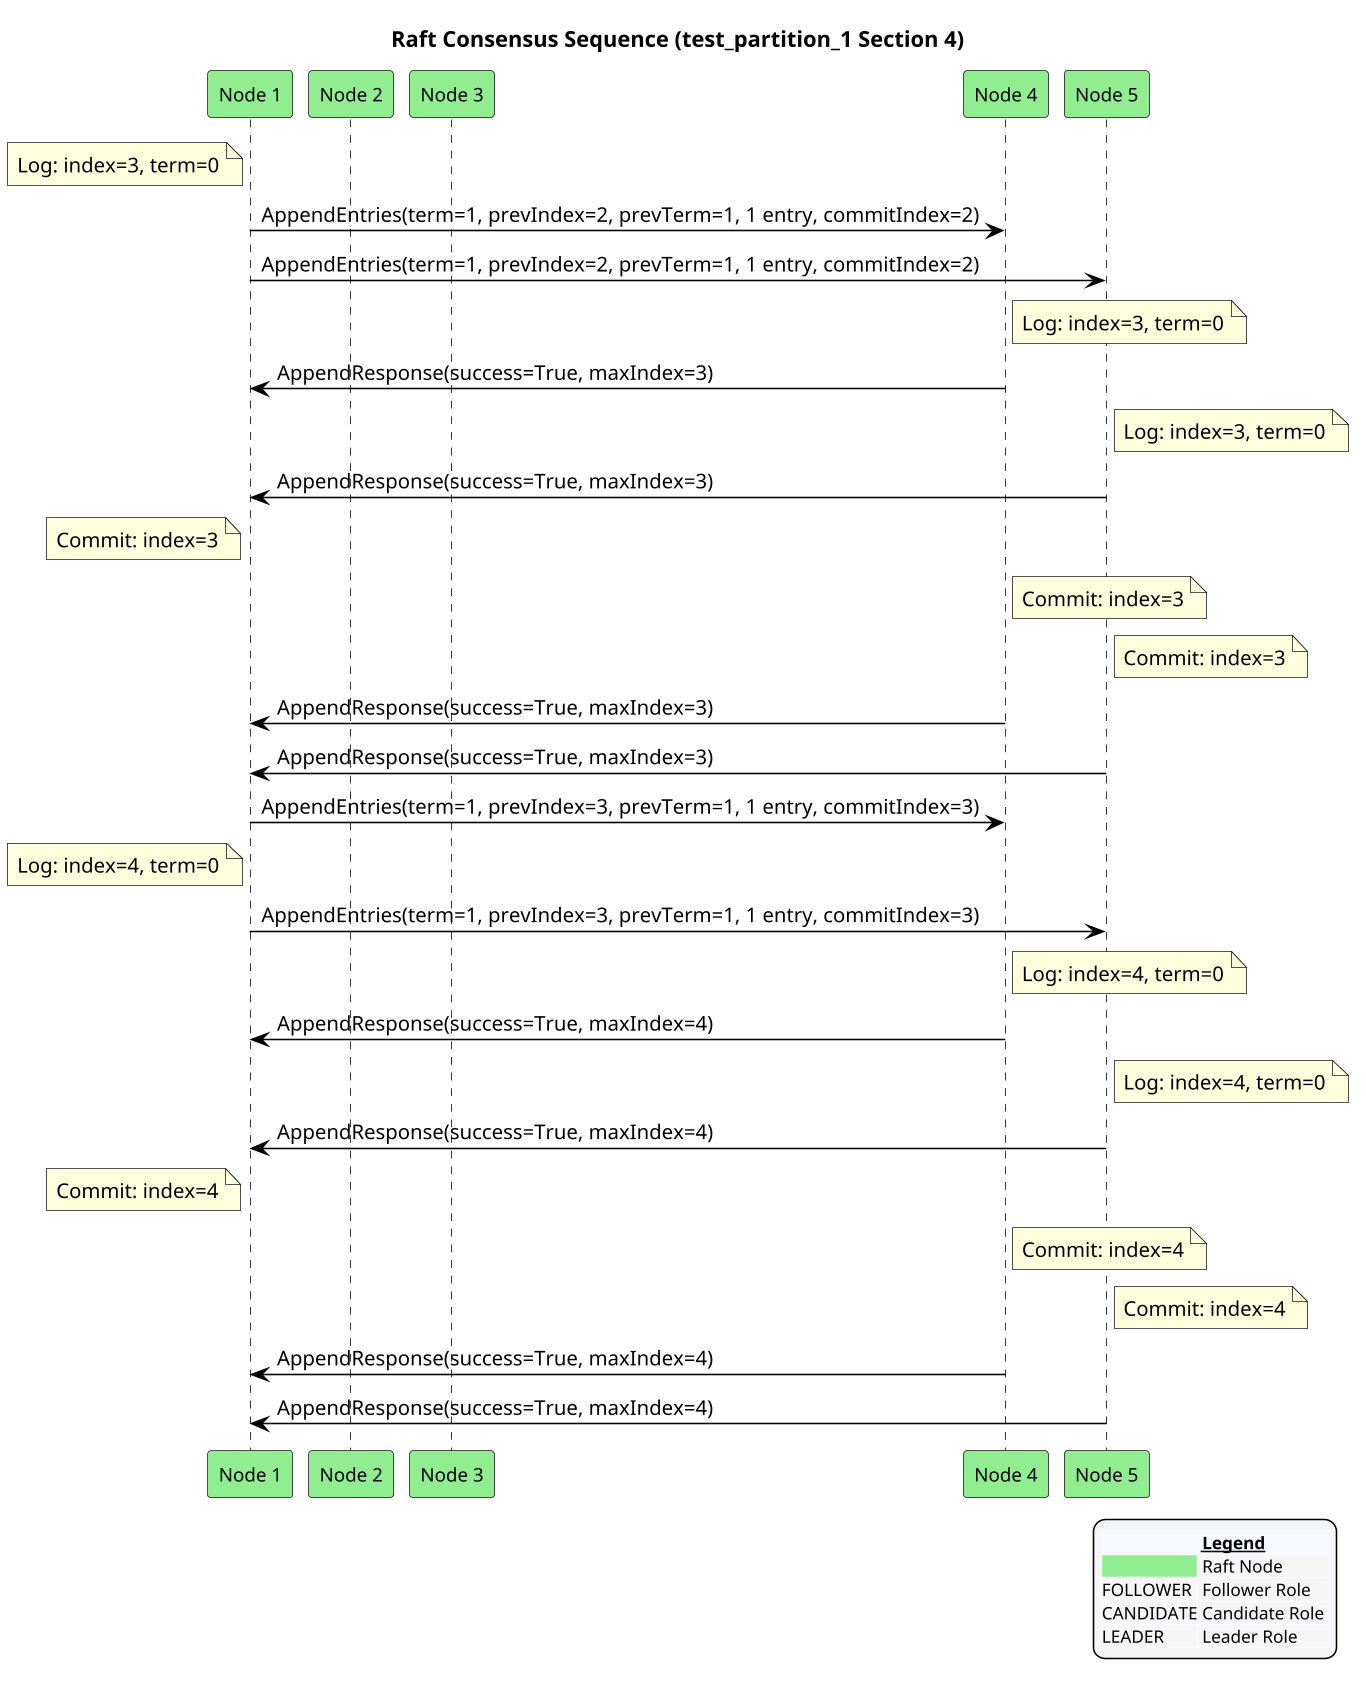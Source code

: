 @startuml
!pragma ratio 0.7
skinparam dpi 150
skinparam monochrome false
skinparam sequence {
  ArrowColor Black
  ActorBorderColor Black
  LifeLineBorderColor Black
  ParticipantFontSize 12
  Padding 10
}
skinparam legend {
  BackgroundColor #F5F5F5
  FontSize 11
}
title Raft Consensus Sequence (test_partition_1 Section 4)

participant "Node 1" as n1 order 10 #Lightgreen
participant "Node 2" as n2 order 20 #Lightgreen
participant "Node 3" as n3 order 30 #Lightgreen
participant "Node 4" as n4 order 40 #Lightgreen
participant "Node 5" as n5 order 50 #Lightgreen
note left of n1: Log: index=3, term=0
n1 -> n4: AppendEntries(term=1, prevIndex=2, prevTerm=1, 1 entry, commitIndex=2)
n1 -> n5: AppendEntries(term=1, prevIndex=2, prevTerm=1, 1 entry, commitIndex=2)
note right of n4: Log: index=3, term=0
n4 -> n1: AppendResponse(success=True, maxIndex=3)
note right of n5: Log: index=3, term=0
n5 -> n1: AppendResponse(success=True, maxIndex=3)
note left of n1: Commit: index=3
note right of n4: Commit: index=3
note right of n5: Commit: index=3
n4 -> n1: AppendResponse(success=True, maxIndex=3)
n5 -> n1: AppendResponse(success=True, maxIndex=3)
n1 -> n4: AppendEntries(term=1, prevIndex=3, prevTerm=1, 1 entry, commitIndex=3)
note left of n1: Log: index=4, term=0
n1 -> n5: AppendEntries(term=1, prevIndex=3, prevTerm=1, 1 entry, commitIndex=3)
note right of n4: Log: index=4, term=0
n4 -> n1: AppendResponse(success=True, maxIndex=4)
note right of n5: Log: index=4, term=0
n5 -> n1: AppendResponse(success=True, maxIndex=4)
note left of n1: Commit: index=4
note right of n4: Commit: index=4
note right of n5: Commit: index=4
n4 -> n1: AppendResponse(success=True, maxIndex=4)
n5 -> n1: AppendResponse(success=True, maxIndex=4)

legend right
  <#GhostWhite,#GhostWhite>|      |= __Legend__ |
  |<#Lightgreen>| Raft Node |
  |FOLLOWER| Follower Role |
  |CANDIDATE| Candidate Role |
  |LEADER| Leader Role |
endlegend
@enduml
